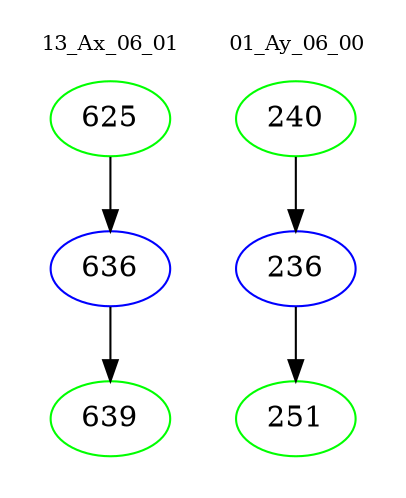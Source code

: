 digraph{
subgraph cluster_0 {
color = white
label = "13_Ax_06_01";
fontsize=10;
T0_625 [label="625", color="green"]
T0_625 -> T0_636 [color="black"]
T0_636 [label="636", color="blue"]
T0_636 -> T0_639 [color="black"]
T0_639 [label="639", color="green"]
}
subgraph cluster_1 {
color = white
label = "01_Ay_06_00";
fontsize=10;
T1_240 [label="240", color="green"]
T1_240 -> T1_236 [color="black"]
T1_236 [label="236", color="blue"]
T1_236 -> T1_251 [color="black"]
T1_251 [label="251", color="green"]
}
}
